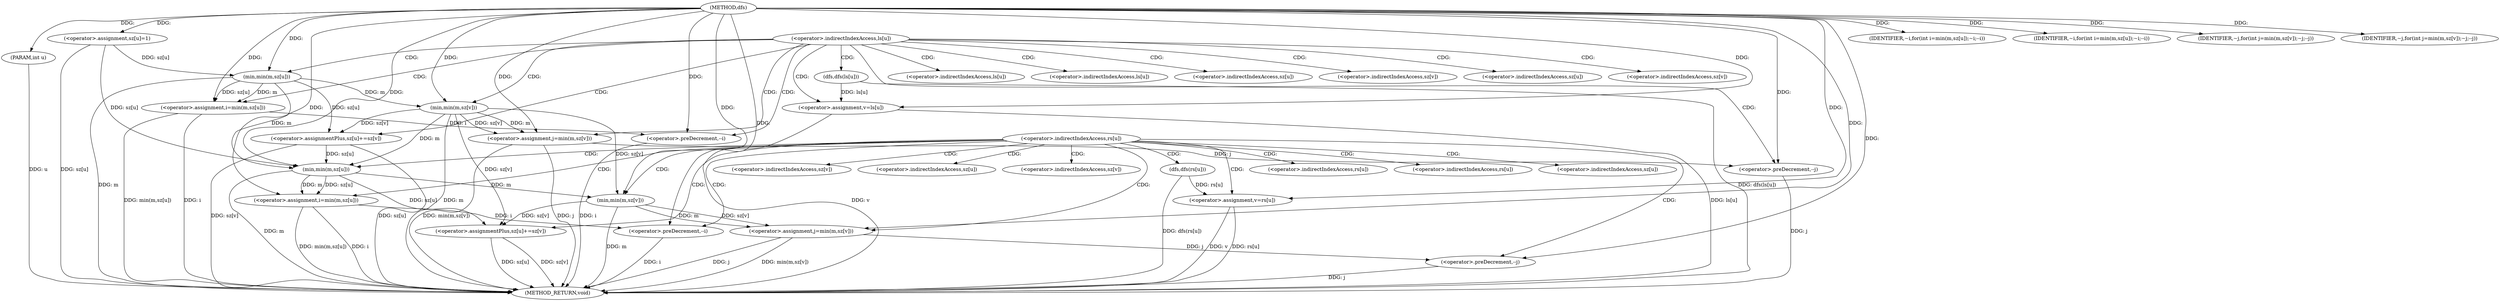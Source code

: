 digraph "dfs" {  
"1000114" [label = "(METHOD,dfs)" ]
"1000214" [label = "(METHOD_RETURN,void)" ]
"1000115" [label = "(PARAM,int u)" ]
"1000117" [label = "(<operator>.assignment,sz[u]=1)" ]
"1000127" [label = "(dfs,dfs(ls[u]))" ]
"1000132" [label = "(<operator>.assignment,v=ls[u])" ]
"1000161" [label = "(<operator>.assignmentPlus,sz[u]+=sz[v])" ]
"1000173" [label = "(dfs,dfs(rs[u]))" ]
"1000178" [label = "(<operator>.assignment,v=rs[u])" ]
"1000207" [label = "(<operator>.assignmentPlus,sz[u]+=sz[v])" ]
"1000139" [label = "(<operator>.assignment,i=min(m,sz[u]))" ]
"1000146" [label = "(IDENTIFIER,~i,for(int i=min(m,sz[u]);~i;--i))" ]
"1000147" [label = "(<operator>.preDecrement,--i)" ]
"1000185" [label = "(<operator>.assignment,i=min(m,sz[u]))" ]
"1000192" [label = "(IDENTIFIER,~i,for(int i=min(m,sz[u]);~i;--i))" ]
"1000193" [label = "(<operator>.preDecrement,--i)" ]
"1000151" [label = "(<operator>.assignment,j=min(m,sz[v]))" ]
"1000158" [label = "(IDENTIFIER,~j,for(int j=min(m,sz[v]);~j;--j))" ]
"1000159" [label = "(<operator>.preDecrement,--j)" ]
"1000197" [label = "(<operator>.assignment,j=min(m,sz[v]))" ]
"1000204" [label = "(IDENTIFIER,~j,for(int j=min(m,sz[v]);~j;--j))" ]
"1000205" [label = "(<operator>.preDecrement,--j)" ]
"1000141" [label = "(min,min(m,sz[u]))" ]
"1000187" [label = "(min,min(m,sz[u]))" ]
"1000153" [label = "(min,min(m,sz[v]))" ]
"1000199" [label = "(min,min(m,sz[v]))" ]
"1000123" [label = "(<operator>.indirectIndexAccess,ls[u])" ]
"1000169" [label = "(<operator>.indirectIndexAccess,rs[u])" ]
"1000128" [label = "(<operator>.indirectIndexAccess,ls[u])" ]
"1000134" [label = "(<operator>.indirectIndexAccess,ls[u])" ]
"1000162" [label = "(<operator>.indirectIndexAccess,sz[u])" ]
"1000165" [label = "(<operator>.indirectIndexAccess,sz[v])" ]
"1000174" [label = "(<operator>.indirectIndexAccess,rs[u])" ]
"1000180" [label = "(<operator>.indirectIndexAccess,rs[u])" ]
"1000208" [label = "(<operator>.indirectIndexAccess,sz[u])" ]
"1000211" [label = "(<operator>.indirectIndexAccess,sz[v])" ]
"1000143" [label = "(<operator>.indirectIndexAccess,sz[u])" ]
"1000189" [label = "(<operator>.indirectIndexAccess,sz[u])" ]
"1000155" [label = "(<operator>.indirectIndexAccess,sz[v])" ]
"1000201" [label = "(<operator>.indirectIndexAccess,sz[v])" ]
  "1000115" -> "1000214"  [ label = "DDG: u"] 
  "1000117" -> "1000214"  [ label = "DDG: sz[u]"] 
  "1000127" -> "1000214"  [ label = "DDG: dfs(ls[u])"] 
  "1000132" -> "1000214"  [ label = "DDG: v"] 
  "1000132" -> "1000214"  [ label = "DDG: ls[u]"] 
  "1000139" -> "1000214"  [ label = "DDG: i"] 
  "1000141" -> "1000214"  [ label = "DDG: m"] 
  "1000139" -> "1000214"  [ label = "DDG: min(m,sz[u])"] 
  "1000161" -> "1000214"  [ label = "DDG: sz[u]"] 
  "1000161" -> "1000214"  [ label = "DDG: sz[v]"] 
  "1000173" -> "1000214"  [ label = "DDG: dfs(rs[u])"] 
  "1000178" -> "1000214"  [ label = "DDG: v"] 
  "1000178" -> "1000214"  [ label = "DDG: rs[u]"] 
  "1000185" -> "1000214"  [ label = "DDG: i"] 
  "1000187" -> "1000214"  [ label = "DDG: m"] 
  "1000185" -> "1000214"  [ label = "DDG: min(m,sz[u])"] 
  "1000207" -> "1000214"  [ label = "DDG: sz[u]"] 
  "1000207" -> "1000214"  [ label = "DDG: sz[v]"] 
  "1000197" -> "1000214"  [ label = "DDG: j"] 
  "1000199" -> "1000214"  [ label = "DDG: m"] 
  "1000197" -> "1000214"  [ label = "DDG: min(m,sz[v])"] 
  "1000193" -> "1000214"  [ label = "DDG: i"] 
  "1000205" -> "1000214"  [ label = "DDG: j"] 
  "1000151" -> "1000214"  [ label = "DDG: j"] 
  "1000153" -> "1000214"  [ label = "DDG: m"] 
  "1000151" -> "1000214"  [ label = "DDG: min(m,sz[v])"] 
  "1000147" -> "1000214"  [ label = "DDG: i"] 
  "1000159" -> "1000214"  [ label = "DDG: j"] 
  "1000114" -> "1000115"  [ label = "DDG: "] 
  "1000114" -> "1000117"  [ label = "DDG: "] 
  "1000127" -> "1000132"  [ label = "DDG: ls[u]"] 
  "1000153" -> "1000161"  [ label = "DDG: sz[v]"] 
  "1000173" -> "1000178"  [ label = "DDG: rs[u]"] 
  "1000199" -> "1000207"  [ label = "DDG: sz[v]"] 
  "1000153" -> "1000207"  [ label = "DDG: sz[v]"] 
  "1000114" -> "1000132"  [ label = "DDG: "] 
  "1000141" -> "1000139"  [ label = "DDG: m"] 
  "1000141" -> "1000139"  [ label = "DDG: sz[u]"] 
  "1000114" -> "1000146"  [ label = "DDG: "] 
  "1000141" -> "1000161"  [ label = "DDG: sz[u]"] 
  "1000114" -> "1000178"  [ label = "DDG: "] 
  "1000187" -> "1000185"  [ label = "DDG: m"] 
  "1000187" -> "1000185"  [ label = "DDG: sz[u]"] 
  "1000114" -> "1000192"  [ label = "DDG: "] 
  "1000187" -> "1000207"  [ label = "DDG: sz[u]"] 
  "1000114" -> "1000139"  [ label = "DDG: "] 
  "1000139" -> "1000147"  [ label = "DDG: i"] 
  "1000114" -> "1000147"  [ label = "DDG: "] 
  "1000153" -> "1000151"  [ label = "DDG: sz[v]"] 
  "1000153" -> "1000151"  [ label = "DDG: m"] 
  "1000114" -> "1000158"  [ label = "DDG: "] 
  "1000114" -> "1000185"  [ label = "DDG: "] 
  "1000185" -> "1000193"  [ label = "DDG: i"] 
  "1000114" -> "1000193"  [ label = "DDG: "] 
  "1000199" -> "1000197"  [ label = "DDG: sz[v]"] 
  "1000199" -> "1000197"  [ label = "DDG: m"] 
  "1000114" -> "1000204"  [ label = "DDG: "] 
  "1000114" -> "1000141"  [ label = "DDG: "] 
  "1000117" -> "1000141"  [ label = "DDG: sz[u]"] 
  "1000114" -> "1000151"  [ label = "DDG: "] 
  "1000151" -> "1000159"  [ label = "DDG: j"] 
  "1000114" -> "1000159"  [ label = "DDG: "] 
  "1000141" -> "1000187"  [ label = "DDG: m"] 
  "1000153" -> "1000187"  [ label = "DDG: m"] 
  "1000114" -> "1000187"  [ label = "DDG: "] 
  "1000117" -> "1000187"  [ label = "DDG: sz[u]"] 
  "1000161" -> "1000187"  [ label = "DDG: sz[u]"] 
  "1000114" -> "1000197"  [ label = "DDG: "] 
  "1000197" -> "1000205"  [ label = "DDG: j"] 
  "1000114" -> "1000205"  [ label = "DDG: "] 
  "1000141" -> "1000153"  [ label = "DDG: m"] 
  "1000114" -> "1000153"  [ label = "DDG: "] 
  "1000187" -> "1000199"  [ label = "DDG: m"] 
  "1000114" -> "1000199"  [ label = "DDG: "] 
  "1000153" -> "1000199"  [ label = "DDG: sz[v]"] 
  "1000123" -> "1000127"  [ label = "CDG: "] 
  "1000123" -> "1000128"  [ label = "CDG: "] 
  "1000123" -> "1000141"  [ label = "CDG: "] 
  "1000123" -> "1000161"  [ label = "CDG: "] 
  "1000123" -> "1000139"  [ label = "CDG: "] 
  "1000123" -> "1000165"  [ label = "CDG: "] 
  "1000123" -> "1000143"  [ label = "CDG: "] 
  "1000123" -> "1000132"  [ label = "CDG: "] 
  "1000123" -> "1000162"  [ label = "CDG: "] 
  "1000123" -> "1000134"  [ label = "CDG: "] 
  "1000123" -> "1000153"  [ label = "CDG: "] 
  "1000123" -> "1000155"  [ label = "CDG: "] 
  "1000123" -> "1000147"  [ label = "CDG: "] 
  "1000123" -> "1000151"  [ label = "CDG: "] 
  "1000123" -> "1000159"  [ label = "CDG: "] 
  "1000169" -> "1000211"  [ label = "CDG: "] 
  "1000169" -> "1000174"  [ label = "CDG: "] 
  "1000169" -> "1000208"  [ label = "CDG: "] 
  "1000169" -> "1000180"  [ label = "CDG: "] 
  "1000169" -> "1000189"  [ label = "CDG: "] 
  "1000169" -> "1000178"  [ label = "CDG: "] 
  "1000169" -> "1000207"  [ label = "CDG: "] 
  "1000169" -> "1000173"  [ label = "CDG: "] 
  "1000169" -> "1000187"  [ label = "CDG: "] 
  "1000169" -> "1000185"  [ label = "CDG: "] 
  "1000169" -> "1000199"  [ label = "CDG: "] 
  "1000169" -> "1000197"  [ label = "CDG: "] 
  "1000169" -> "1000201"  [ label = "CDG: "] 
  "1000169" -> "1000193"  [ label = "CDG: "] 
  "1000169" -> "1000205"  [ label = "CDG: "] 
}
